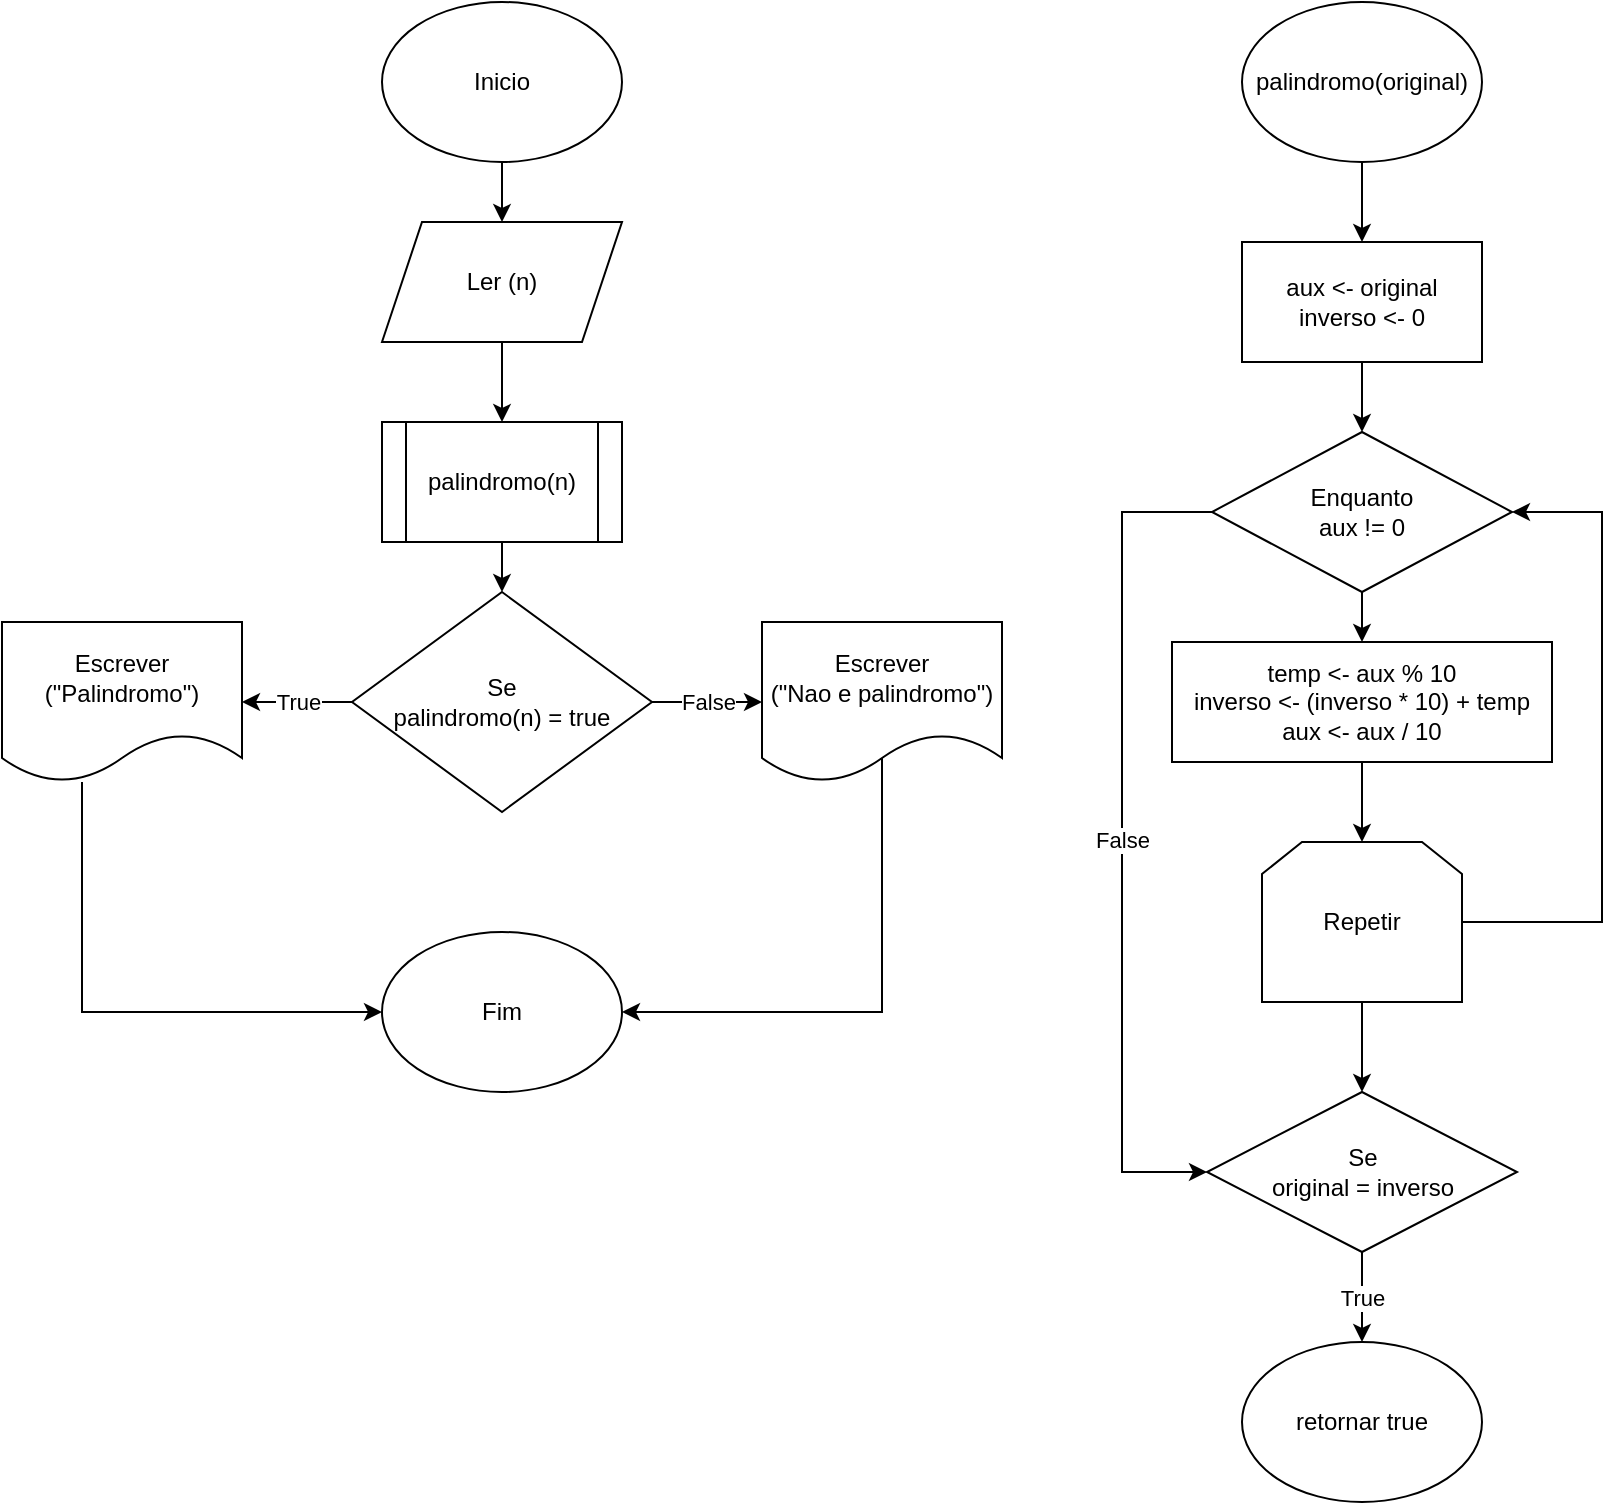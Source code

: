 <mxfile version="13.6.5">
    <diagram id="QjUy9giy9Mgrkqu_t2YF" name="Page-1">
        <mxGraphModel dx="1138" dy="575" grid="1" gridSize="10" guides="1" tooltips="1" connect="1" arrows="1" fold="1" page="1" pageScale="1" pageWidth="827" pageHeight="1169" math="0" shadow="0">
            <root>
                <mxCell id="0"/>
                <mxCell id="1" parent="0"/>
                <mxCell id="4" value="" style="edgeStyle=orthogonalEdgeStyle;rounded=0;orthogonalLoop=1;jettySize=auto;html=1;" edge="1" parent="1" source="2" target="3">
                    <mxGeometry relative="1" as="geometry"/>
                </mxCell>
                <mxCell id="2" value="Inicio" style="ellipse;whiteSpace=wrap;html=1;" vertex="1" parent="1">
                    <mxGeometry x="80" y="40" width="120" height="80" as="geometry"/>
                </mxCell>
                <mxCell id="10" style="edgeStyle=orthogonalEdgeStyle;rounded=0;orthogonalLoop=1;jettySize=auto;html=1;exitX=0.5;exitY=1;exitDx=0;exitDy=0;entryX=0.5;entryY=0;entryDx=0;entryDy=0;" edge="1" parent="1" source="3" target="9">
                    <mxGeometry relative="1" as="geometry"/>
                </mxCell>
                <mxCell id="3" value="Ler (n)" style="shape=parallelogram;perimeter=parallelogramPerimeter;whiteSpace=wrap;html=1;fixedSize=1;" vertex="1" parent="1">
                    <mxGeometry x="80" y="150" width="120" height="60" as="geometry"/>
                </mxCell>
                <mxCell id="8" value="True" style="edgeStyle=orthogonalEdgeStyle;rounded=0;orthogonalLoop=1;jettySize=auto;html=1;" edge="1" parent="1" source="5" target="7">
                    <mxGeometry relative="1" as="geometry"/>
                </mxCell>
                <mxCell id="13" value="False" style="edgeStyle=orthogonalEdgeStyle;rounded=0;orthogonalLoop=1;jettySize=auto;html=1;" edge="1" parent="1" source="5" target="12">
                    <mxGeometry relative="1" as="geometry"/>
                </mxCell>
                <mxCell id="5" value="Se&lt;br&gt;palindromo(n) = true&lt;br&gt;" style="rhombus;whiteSpace=wrap;html=1;" vertex="1" parent="1">
                    <mxGeometry x="65" y="335" width="150" height="110" as="geometry"/>
                </mxCell>
                <mxCell id="15" value="" style="edgeStyle=orthogonalEdgeStyle;rounded=0;orthogonalLoop=1;jettySize=auto;html=1;" edge="1" parent="1" source="7" target="14">
                    <mxGeometry relative="1" as="geometry">
                        <Array as="points">
                            <mxPoint x="-70" y="545"/>
                        </Array>
                    </mxGeometry>
                </mxCell>
                <mxCell id="7" value="Escrever&lt;br&gt;(&quot;Palindromo&quot;)" style="shape=document;whiteSpace=wrap;html=1;boundedLbl=1;" vertex="1" parent="1">
                    <mxGeometry x="-110" y="350" width="120" height="80" as="geometry"/>
                </mxCell>
                <mxCell id="11" style="edgeStyle=orthogonalEdgeStyle;rounded=0;orthogonalLoop=1;jettySize=auto;html=1;exitX=0.5;exitY=1;exitDx=0;exitDy=0;entryX=0.5;entryY=0;entryDx=0;entryDy=0;" edge="1" parent="1" source="9" target="5">
                    <mxGeometry relative="1" as="geometry"/>
                </mxCell>
                <mxCell id="9" value="palindromo(n)" style="shape=process;whiteSpace=wrap;html=1;backgroundOutline=1;" vertex="1" parent="1">
                    <mxGeometry x="80" y="250" width="120" height="60" as="geometry"/>
                </mxCell>
                <mxCell id="16" style="edgeStyle=orthogonalEdgeStyle;rounded=0;orthogonalLoop=1;jettySize=auto;html=1;exitX=0.5;exitY=0;exitDx=0;exitDy=0;entryX=1;entryY=0.5;entryDx=0;entryDy=0;" edge="1" parent="1" source="12" target="14">
                    <mxGeometry relative="1" as="geometry">
                        <Array as="points">
                            <mxPoint x="330" y="545"/>
                        </Array>
                    </mxGeometry>
                </mxCell>
                <mxCell id="12" value="Escrever&lt;br&gt;(&quot;Nao e palindromo&quot;)" style="shape=document;whiteSpace=wrap;html=1;boundedLbl=1;" vertex="1" parent="1">
                    <mxGeometry x="270" y="350" width="120" height="80" as="geometry"/>
                </mxCell>
                <mxCell id="14" value="Fim" style="ellipse;whiteSpace=wrap;html=1;" vertex="1" parent="1">
                    <mxGeometry x="80" y="505" width="120" height="80" as="geometry"/>
                </mxCell>
                <mxCell id="19" value="" style="edgeStyle=orthogonalEdgeStyle;rounded=0;orthogonalLoop=1;jettySize=auto;html=1;" edge="1" parent="1" source="17" target="18">
                    <mxGeometry relative="1" as="geometry"/>
                </mxCell>
                <mxCell id="17" value="palindromo(original)" style="ellipse;whiteSpace=wrap;html=1;" vertex="1" parent="1">
                    <mxGeometry x="510" y="40" width="120" height="80" as="geometry"/>
                </mxCell>
                <mxCell id="21" value="" style="edgeStyle=orthogonalEdgeStyle;rounded=0;orthogonalLoop=1;jettySize=auto;html=1;" edge="1" parent="1" source="18" target="20">
                    <mxGeometry relative="1" as="geometry"/>
                </mxCell>
                <mxCell id="18" value="aux &amp;lt;- original&lt;br&gt;inverso &amp;lt;- 0" style="whiteSpace=wrap;html=1;" vertex="1" parent="1">
                    <mxGeometry x="510" y="160" width="120" height="60" as="geometry"/>
                </mxCell>
                <mxCell id="23" value="" style="edgeStyle=orthogonalEdgeStyle;rounded=0;orthogonalLoop=1;jettySize=auto;html=1;" edge="1" parent="1" source="20" target="22">
                    <mxGeometry relative="1" as="geometry"/>
                </mxCell>
                <mxCell id="33" value="False" style="edgeStyle=orthogonalEdgeStyle;rounded=0;orthogonalLoop=1;jettySize=auto;html=1;exitX=0;exitY=0.5;exitDx=0;exitDy=0;entryX=0;entryY=0.5;entryDx=0;entryDy=0;" edge="1" parent="1" source="20" target="29">
                    <mxGeometry relative="1" as="geometry">
                        <Array as="points">
                            <mxPoint x="450" y="295"/>
                            <mxPoint x="450" y="625"/>
                        </Array>
                    </mxGeometry>
                </mxCell>
                <mxCell id="20" value="Enquanto&lt;br&gt;aux != 0" style="rhombus;whiteSpace=wrap;html=1;" vertex="1" parent="1">
                    <mxGeometry x="495" y="255" width="150" height="80" as="geometry"/>
                </mxCell>
                <mxCell id="25" style="edgeStyle=orthogonalEdgeStyle;rounded=0;orthogonalLoop=1;jettySize=auto;html=1;exitX=0.5;exitY=1;exitDx=0;exitDy=0;entryX=0.5;entryY=0;entryDx=0;entryDy=0;" edge="1" parent="1" source="22" target="24">
                    <mxGeometry relative="1" as="geometry"/>
                </mxCell>
                <mxCell id="22" value="temp &amp;lt;- aux % 10&lt;br&gt;inverso &amp;lt;- (inverso * 10) + temp&lt;br&gt;aux &amp;lt;- aux / 10" style="whiteSpace=wrap;html=1;" vertex="1" parent="1">
                    <mxGeometry x="475" y="360" width="190" height="60" as="geometry"/>
                </mxCell>
                <mxCell id="26" style="edgeStyle=orthogonalEdgeStyle;rounded=0;orthogonalLoop=1;jettySize=auto;html=1;exitX=1;exitY=0.5;exitDx=0;exitDy=0;entryX=1;entryY=0.5;entryDx=0;entryDy=0;" edge="1" parent="1" source="24" target="20">
                    <mxGeometry relative="1" as="geometry">
                        <Array as="points">
                            <mxPoint x="690" y="500"/>
                            <mxPoint x="690" y="295"/>
                        </Array>
                    </mxGeometry>
                </mxCell>
                <mxCell id="30" value="" style="edgeStyle=orthogonalEdgeStyle;rounded=0;orthogonalLoop=1;jettySize=auto;html=1;" edge="1" parent="1" source="24" target="29">
                    <mxGeometry relative="1" as="geometry"/>
                </mxCell>
                <mxCell id="24" value="Repetir" style="shape=loopLimit;whiteSpace=wrap;html=1;" vertex="1" parent="1">
                    <mxGeometry x="520" y="460" width="100" height="80" as="geometry"/>
                </mxCell>
                <mxCell id="32" value="True" style="edgeStyle=orthogonalEdgeStyle;rounded=0;orthogonalLoop=1;jettySize=auto;html=1;" edge="1" parent="1" source="29" target="31">
                    <mxGeometry relative="1" as="geometry"/>
                </mxCell>
                <mxCell id="29" value="Se&lt;br&gt;original = inverso" style="rhombus;whiteSpace=wrap;html=1;" vertex="1" parent="1">
                    <mxGeometry x="492.5" y="585" width="155" height="80" as="geometry"/>
                </mxCell>
                <mxCell id="31" value="retornar true" style="ellipse;whiteSpace=wrap;html=1;" vertex="1" parent="1">
                    <mxGeometry x="510" y="710" width="120" height="80" as="geometry"/>
                </mxCell>
            </root>
        </mxGraphModel>
    </diagram>
</mxfile>